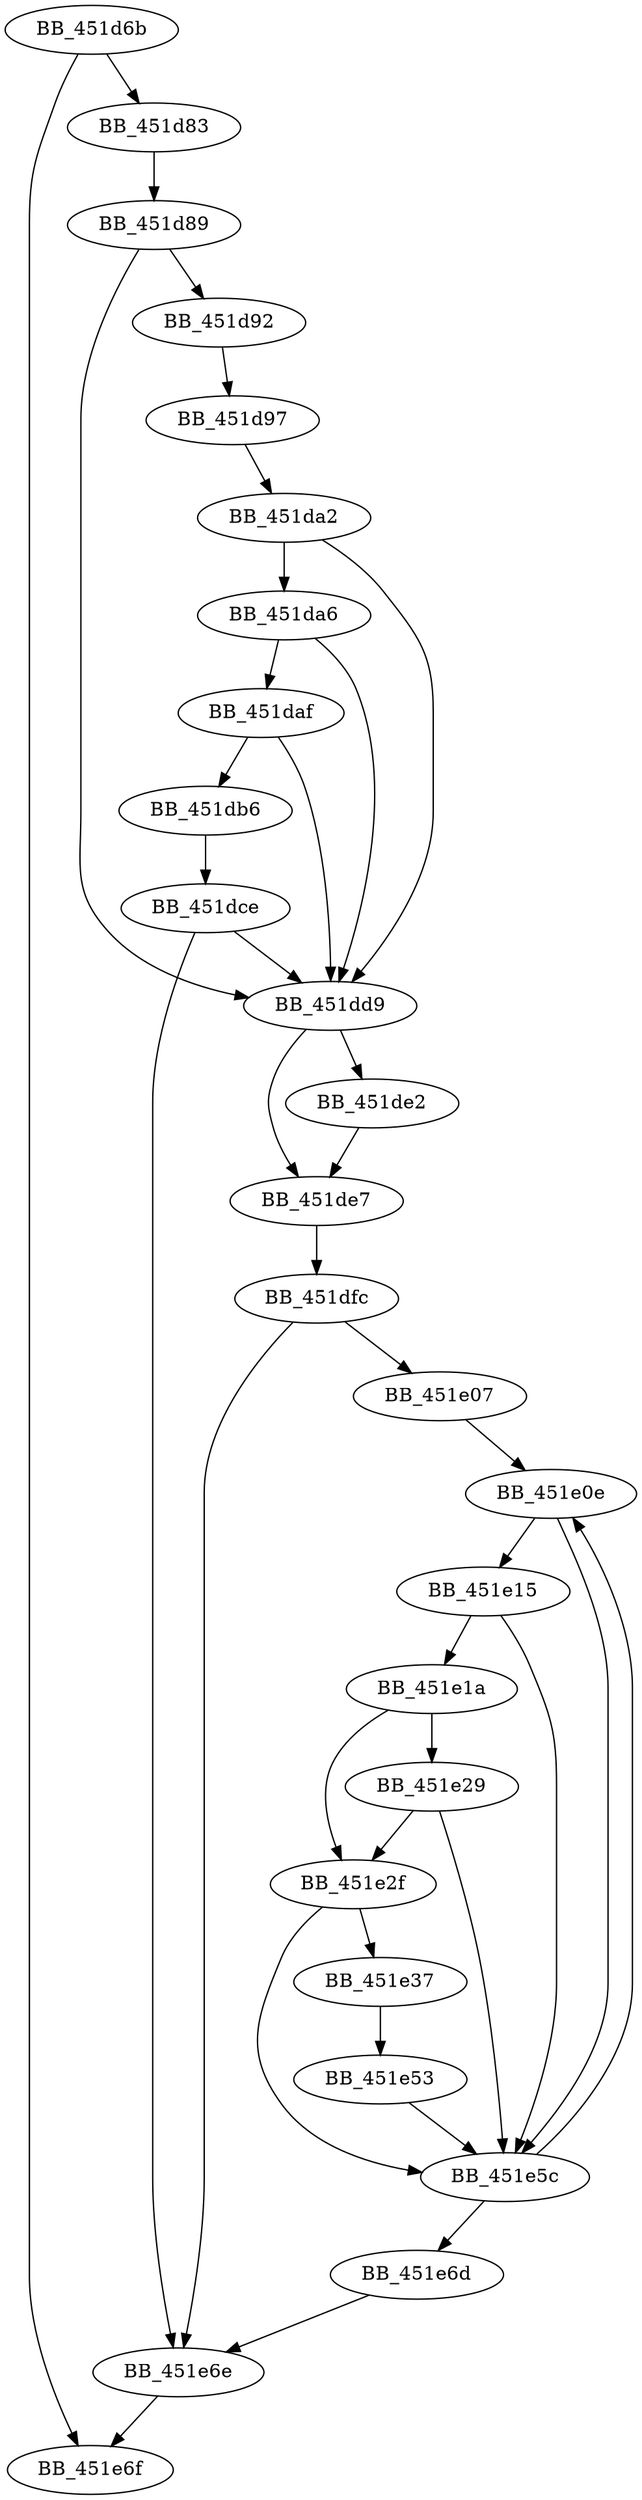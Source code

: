 DiGraph sub_451D6B{
BB_451d6b->BB_451d83
BB_451d6b->BB_451e6f
BB_451d83->BB_451d89
BB_451d89->BB_451d92
BB_451d89->BB_451dd9
BB_451d92->BB_451d97
BB_451d97->BB_451da2
BB_451da2->BB_451da6
BB_451da2->BB_451dd9
BB_451da6->BB_451daf
BB_451da6->BB_451dd9
BB_451daf->BB_451db6
BB_451daf->BB_451dd9
BB_451db6->BB_451dce
BB_451dce->BB_451dd9
BB_451dce->BB_451e6e
BB_451dd9->BB_451de2
BB_451dd9->BB_451de7
BB_451de2->BB_451de7
BB_451de7->BB_451dfc
BB_451dfc->BB_451e07
BB_451dfc->BB_451e6e
BB_451e07->BB_451e0e
BB_451e0e->BB_451e15
BB_451e0e->BB_451e5c
BB_451e15->BB_451e1a
BB_451e15->BB_451e5c
BB_451e1a->BB_451e29
BB_451e1a->BB_451e2f
BB_451e29->BB_451e2f
BB_451e29->BB_451e5c
BB_451e2f->BB_451e37
BB_451e2f->BB_451e5c
BB_451e37->BB_451e53
BB_451e53->BB_451e5c
BB_451e5c->BB_451e0e
BB_451e5c->BB_451e6d
BB_451e6d->BB_451e6e
BB_451e6e->BB_451e6f
}
